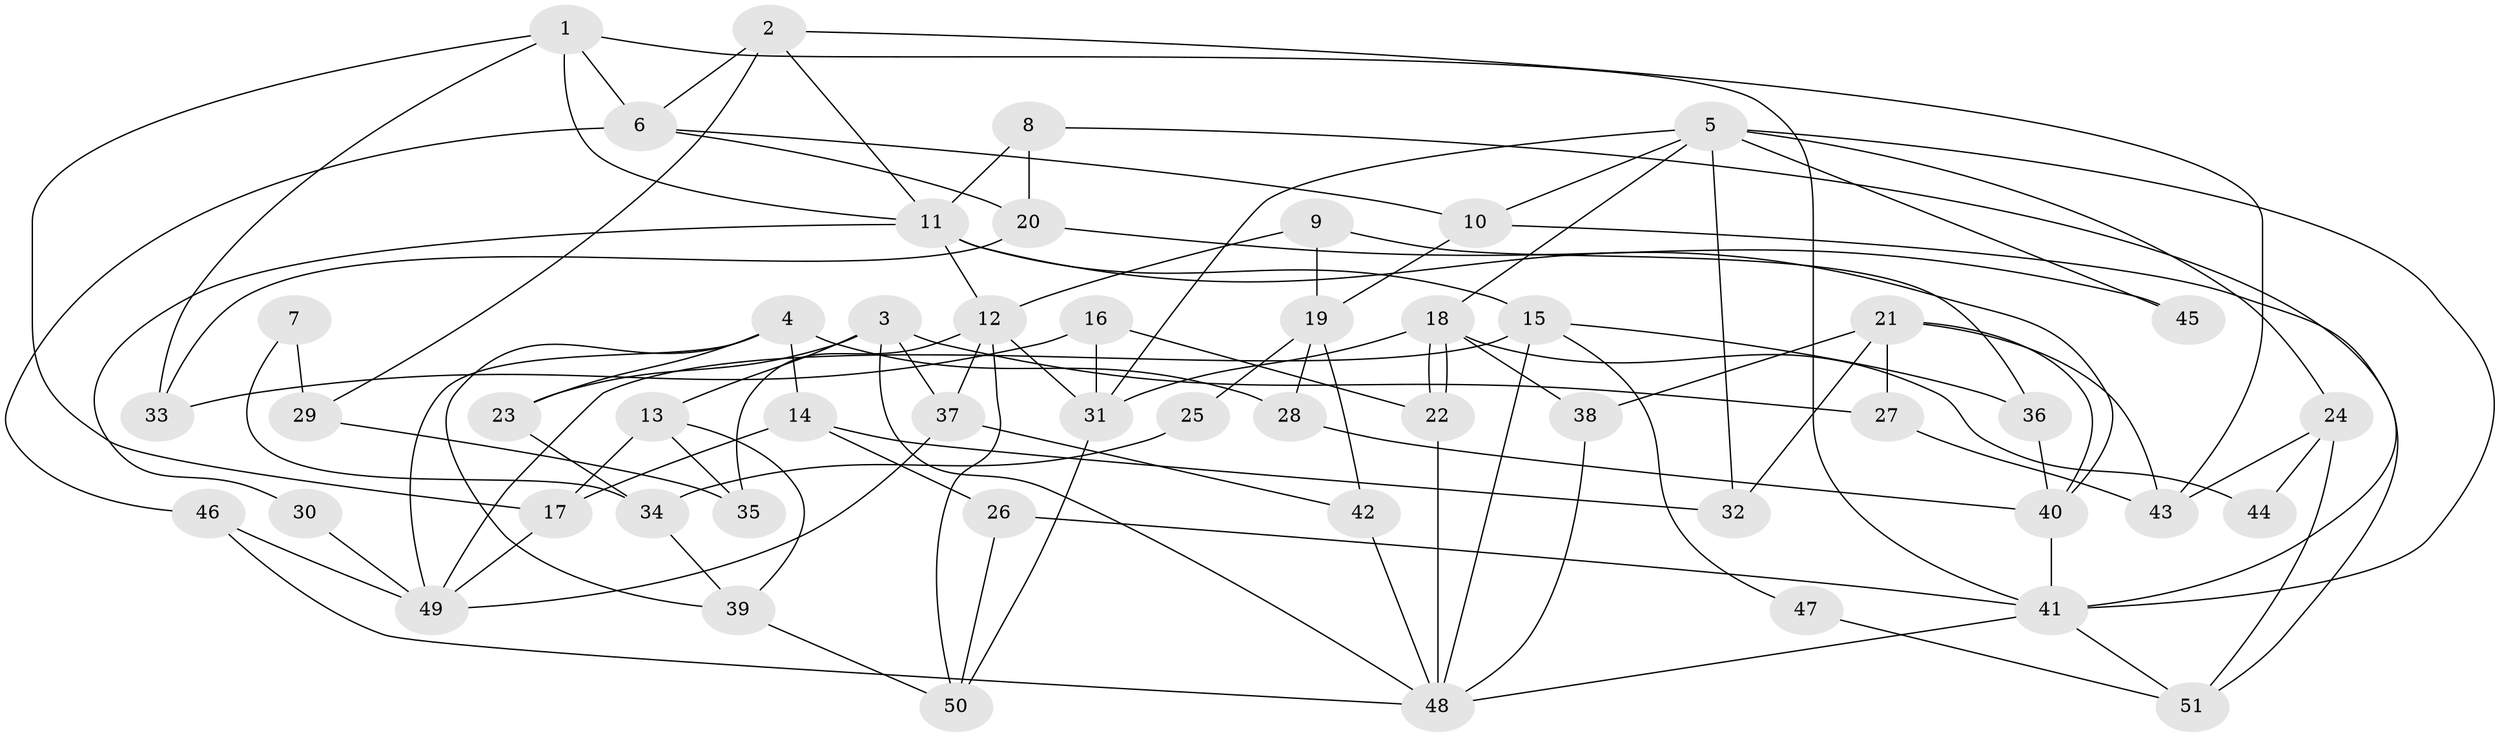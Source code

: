 // coarse degree distribution, {5: 0.2, 10: 0.06666666666666667, 8: 0.2, 9: 0.06666666666666667, 3: 0.26666666666666666, 2: 0.13333333333333333, 4: 0.06666666666666667}
// Generated by graph-tools (version 1.1) at 2025/18/03/04/25 18:18:36]
// undirected, 51 vertices, 102 edges
graph export_dot {
graph [start="1"]
  node [color=gray90,style=filled];
  1;
  2;
  3;
  4;
  5;
  6;
  7;
  8;
  9;
  10;
  11;
  12;
  13;
  14;
  15;
  16;
  17;
  18;
  19;
  20;
  21;
  22;
  23;
  24;
  25;
  26;
  27;
  28;
  29;
  30;
  31;
  32;
  33;
  34;
  35;
  36;
  37;
  38;
  39;
  40;
  41;
  42;
  43;
  44;
  45;
  46;
  47;
  48;
  49;
  50;
  51;
  1 -- 41;
  1 -- 11;
  1 -- 6;
  1 -- 17;
  1 -- 33;
  2 -- 6;
  2 -- 11;
  2 -- 29;
  2 -- 43;
  3 -- 13;
  3 -- 27;
  3 -- 23;
  3 -- 37;
  3 -- 48;
  4 -- 14;
  4 -- 49;
  4 -- 23;
  4 -- 28;
  4 -- 39;
  5 -- 31;
  5 -- 18;
  5 -- 10;
  5 -- 24;
  5 -- 32;
  5 -- 41;
  5 -- 45;
  6 -- 46;
  6 -- 10;
  6 -- 20;
  7 -- 34;
  7 -- 29;
  8 -- 20;
  8 -- 11;
  8 -- 41;
  9 -- 19;
  9 -- 12;
  9 -- 36;
  10 -- 19;
  10 -- 51;
  11 -- 15;
  11 -- 40;
  11 -- 12;
  11 -- 30;
  12 -- 37;
  12 -- 31;
  12 -- 35;
  12 -- 50;
  13 -- 17;
  13 -- 39;
  13 -- 35;
  14 -- 32;
  14 -- 26;
  14 -- 17;
  15 -- 48;
  15 -- 49;
  15 -- 36;
  15 -- 47;
  16 -- 22;
  16 -- 31;
  16 -- 33;
  17 -- 49;
  18 -- 38;
  18 -- 22;
  18 -- 22;
  18 -- 31;
  18 -- 44;
  19 -- 28;
  19 -- 25;
  19 -- 42;
  20 -- 33;
  20 -- 45;
  21 -- 43;
  21 -- 40;
  21 -- 27;
  21 -- 32;
  21 -- 38;
  22 -- 48;
  23 -- 34;
  24 -- 51;
  24 -- 43;
  24 -- 44;
  25 -- 34;
  26 -- 50;
  26 -- 41;
  27 -- 43;
  28 -- 40;
  29 -- 35;
  30 -- 49;
  31 -- 50;
  34 -- 39;
  36 -- 40;
  37 -- 42;
  37 -- 49;
  38 -- 48;
  39 -- 50;
  40 -- 41;
  41 -- 48;
  41 -- 51;
  42 -- 48;
  46 -- 49;
  46 -- 48;
  47 -- 51;
}
